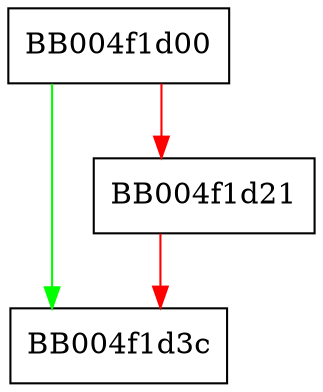 digraph dtls_raw_hello_verify_request {
  node [shape="box"];
  graph [splines=ortho];
  BB004f1d00 -> BB004f1d3c [color="green"];
  BB004f1d00 -> BB004f1d21 [color="red"];
  BB004f1d21 -> BB004f1d3c [color="red"];
}